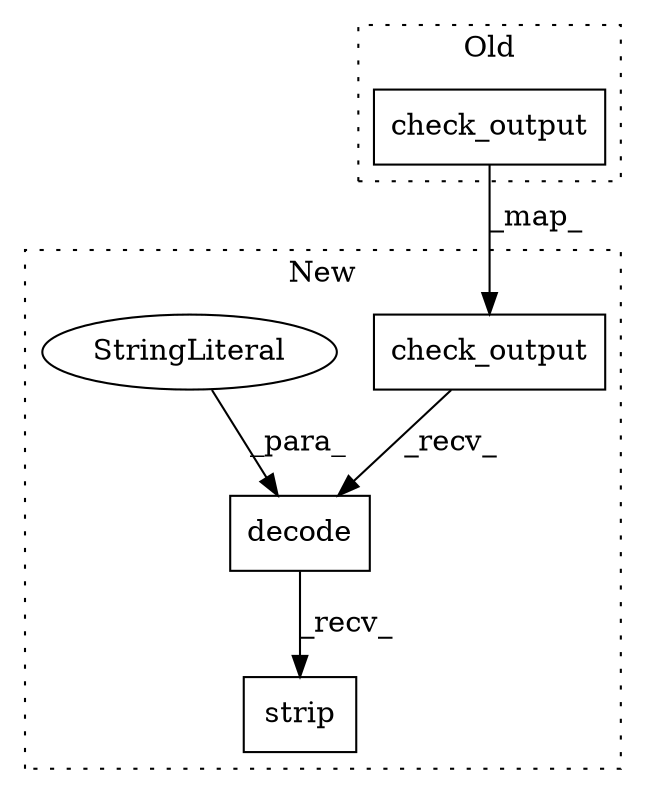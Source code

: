 digraph G {
subgraph cluster0 {
1 [label="check_output" a="32" s="8603,8630" l="13,1" shape="box"];
label = "Old";
style="dotted";
}
subgraph cluster1 {
2 [label="check_output" a="32" s="8725,8752" l="13,1" shape="box"];
3 [label="decode" a="32" s="8754,8768" l="7,1" shape="box"];
4 [label="StringLiteral" a="45" s="8761" l="7" shape="ellipse"];
5 [label="strip" a="32" s="8770" l="7" shape="box"];
label = "New";
style="dotted";
}
1 -> 2 [label="_map_"];
2 -> 3 [label="_recv_"];
3 -> 5 [label="_recv_"];
4 -> 3 [label="_para_"];
}